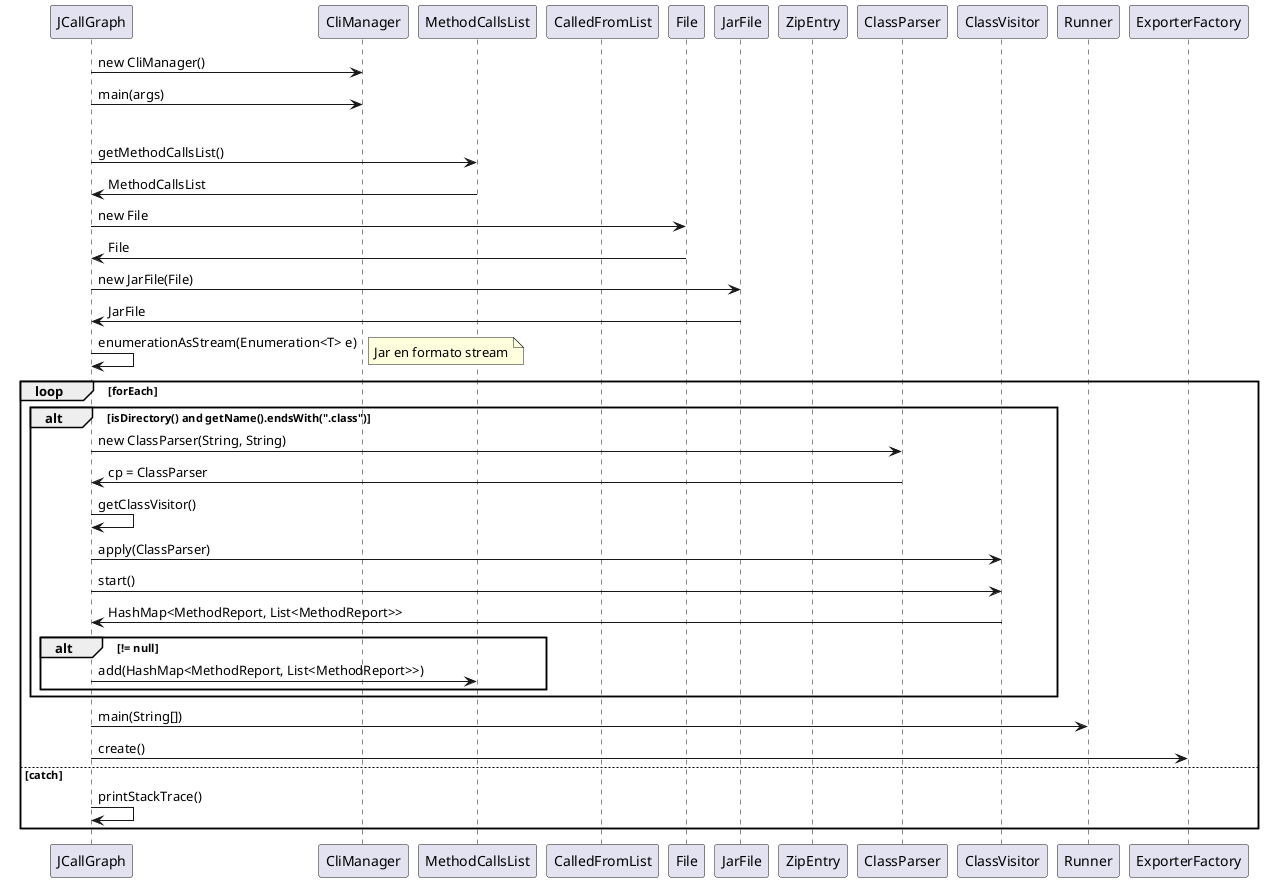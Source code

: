 @startuml

participant JCallGraph as J
participant CliManager as C
participant MethodCallsList as MCL
participant CalledFromList as CFL
participant File as F
participant JarFile as JF
participant ZipEntry as Z
participant ClassParser as CP
participant ClassVisitor as CV
participant Runner as R
participant ExporterFactory as EF
J -> C : new CliManager()
J -> C : main(args)

alt try
    J->MCL: getMethodCallsList()
    MCL->J: MethodCallsList
    J->F: new File
    F->J: File
    J->JF: new JarFile(File)
    JF->J: JarFile
    J->J: enumerationAsStream(Enumeration<T> e)
    note right : Jar en formato stream
    loop forEach
        alt isDirectory() and getName().endsWith(".class")
            J->CP: new ClassParser(String, String)
            CP->J: cp = ClassParser
            J->J: getClassVisitor()
            J->CV: apply(ClassParser)
            J->CV: start()
            CV->J: HashMap<MethodReport, List<MethodReport>>
            alt != null
                J->MCL: add(HashMap<MethodReport, List<MethodReport>>)
            end
    end
    J->R: main(String[])
    J->EF: create()
else catch
    J->J: printStackTrace()
end

@enduml